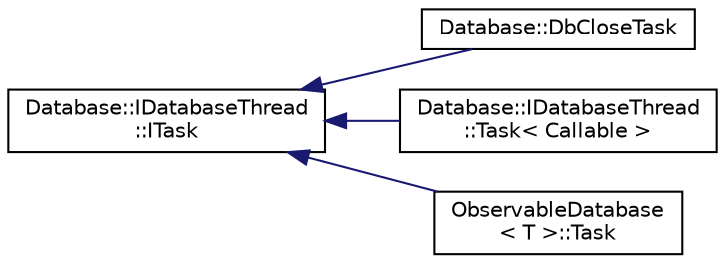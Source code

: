 digraph "Graphical Class Hierarchy"
{
 // LATEX_PDF_SIZE
  edge [fontname="Helvetica",fontsize="10",labelfontname="Helvetica",labelfontsize="10"];
  node [fontname="Helvetica",fontsize="10",shape=record];
  rankdir="LR";
  Node0 [label="Database::IDatabaseThread\l::ITask",height=0.2,width=0.4,color="black", fillcolor="white", style="filled",URL="$struct_database_1_1_i_database_thread_1_1_i_task.html",tooltip=" "];
  Node0 -> Node1 [dir="back",color="midnightblue",fontsize="10",style="solid",fontname="Helvetica"];
  Node1 [label="Database::DbCloseTask",height=0.2,width=0.4,color="black", fillcolor="white", style="filled",URL="$struct_database_1_1_db_close_task.html",tooltip=" "];
  Node0 -> Node2 [dir="back",color="midnightblue",fontsize="10",style="solid",fontname="Helvetica"];
  Node2 [label="Database::IDatabaseThread\l::Task\< Callable \>",height=0.2,width=0.4,color="black", fillcolor="white", style="filled",URL="$struct_database_1_1_i_database_thread_1_1_task.html",tooltip=" "];
  Node0 -> Node3 [dir="back",color="midnightblue",fontsize="10",style="solid",fontname="Helvetica"];
  Node3 [label="ObservableDatabase\l\< T \>::Task",height=0.2,width=0.4,color="black", fillcolor="white", style="filled",URL="$class_observable_database_1_1_task.html",tooltip=" "];
}

